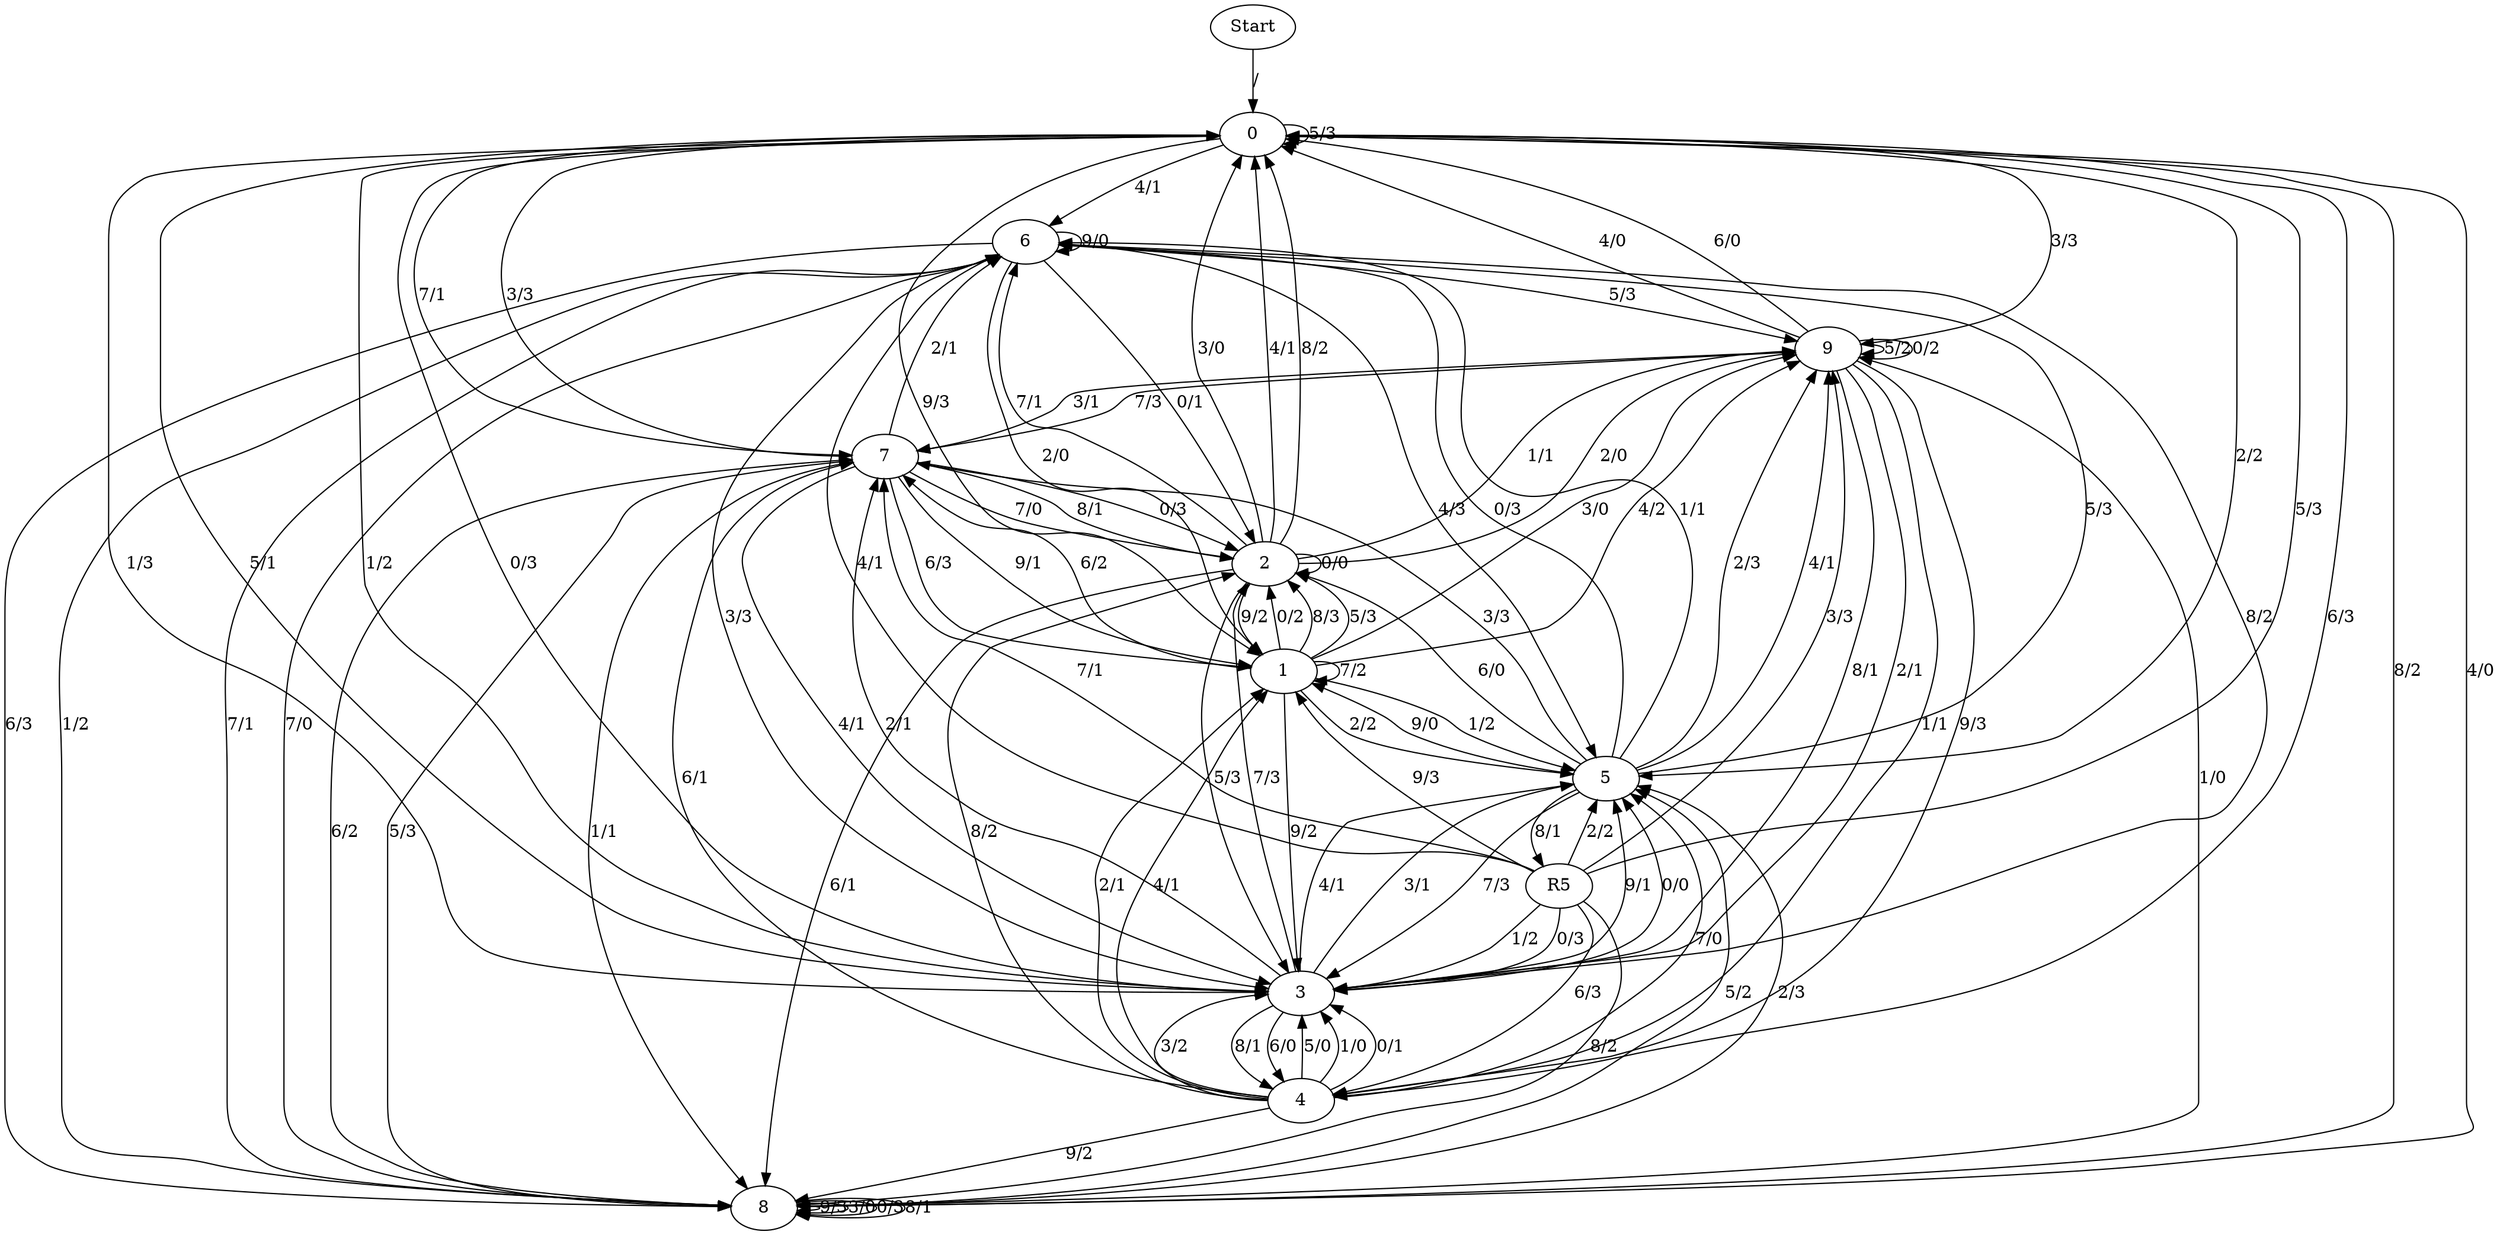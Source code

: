 digraph {
	Start -> 0 [label="/"]
	0 -> 6 [label="4/1"]
	0 -> 0 [label="5/3"]
	0 -> 9 [label="3/3"]
	0 -> 4 [label="6/3"]
	0 -> 3 [label="1/2"]
	0 -> 3 [label="0/3"]
	0 -> 5 [label="2/2"]
	0 -> 7 [label="7/1"]
	0 -> 8 [label="8/2"]
	0 -> 1 [label="9/3"]
	4 -> 5 [label="7/0"]
	4 -> 1 [label="4/1"]
	4 -> 3 [label="5/0"]
	4 -> 8 [label="9/2"]
	4 -> 7 [label="6/1"]
	4 -> 3 [label="1/0"]
	4 -> 2 [label="8/2"]
	4 -> 1 [label="2/1"]
	4 -> 3 [label="0/1"]
	4 -> 3 [label="3/2"]
	3 -> 5 [label="9/1"]
	3 -> 5 [label="0/0"]
	3 -> 0 [label="1/3"]
	3 -> 5 [label="4/1"]
	3 -> 4 [label="6/0"]
	3 -> 4 [label="8/1"]
	3 -> 2 [label="7/3"]
	3 -> 0 [label="5/1"]
	3 -> 7 [label="2/1"]
	3 -> 5 [label="3/1"]
	5 -> 9 [label="2/3"]
	5 -> 6 [label="0/3"]
	5 -> 6 [label="1/1"]
	5 -> R5 [label="8/1"]
	5 -> 9 [label="4/1"]
	5 -> 1 [label="9/0"]
	5 -> 2 [label="6/0"]
	5 -> 6 [label="5/3"]
	5 -> 3 [label="7/3"]
	5 -> 7 [label="3/3"]
	R5 -> 3 [label="0/3"]
	R5 -> 0 [label="5/3"]
	R5 -> 8 [label="8/2"]
	R5 -> 1 [label="9/3"]
	R5 -> 3 [label="1/2"]
	R5 -> 9 [label="3/3"]
	R5 -> 4 [label="6/3"]
	R5 -> 5 [label="2/2"]
	R5 -> 7 [label="7/1"]
	R5 -> 6 [label="4/1"]
	6 -> 8 [label="6/3"]
	6 -> 3 [label="8/2"]
	6 -> 8 [label="1/2"]
	6 -> 2 [label="0/1"]
	6 -> 5 [label="4/3"]
	6 -> 6 [label="9/0"]
	6 -> 9 [label="5/3"]
	6 -> 1 [label="2/0"]
	6 -> 8 [label="7/1"]
	6 -> 3 [label="3/3"]
	1 -> 2 [label="0/2"]
	1 -> 9 [label="3/0"]
	1 -> 9 [label="4/2"]
	1 -> 7 [label="6/2"]
	1 -> 5 [label="2/2"]
	1 -> 2 [label="8/3"]
	1 -> 5 [label="1/2"]
	1 -> 2 [label="5/3"]
	1 -> 1 [label="7/2"]
	1 -> 3 [label="9/2"]
	2 -> 0 [label="3/0"]
	2 -> 3 [label="5/3"]
	2 -> 0 [label="4/1"]
	2 -> 0 [label="8/2"]
	2 -> 9 [label="1/1"]
	2 -> 9 [label="2/0"]
	2 -> 6 [label="7/1"]
	2 -> 8 [label="6/1"]
	2 -> 1 [label="9/2"]
	2 -> 2 [label="0/0"]
	9 -> 0 [label="4/0"]
	9 -> 7 [label="7/3"]
	9 -> 0 [label="6/0"]
	9 -> 7 [label="3/1"]
	9 -> 4 [label="1/1"]
	9 -> 9 [label="5/2"]
	9 -> 4 [label="9/3"]
	9 -> 9 [label="0/2"]
	9 -> 3 [label="8/1"]
	9 -> 3 [label="2/1"]
	7 -> 8 [label="5/3"]
	7 -> 2 [label="8/1"]
	7 -> 6 [label="2/1"]
	7 -> 3 [label="4/1"]
	7 -> 0 [label="3/3"]
	7 -> 8 [label="1/1"]
	7 -> 1 [label="6/3"]
	7 -> 2 [label="0/3"]
	7 -> 2 [label="7/0"]
	7 -> 1 [label="9/1"]
	8 -> 8 [label="9/3"]
	8 -> 8 [label="3/0"]
	8 -> 7 [label="6/2"]
	8 -> 6 [label="7/0"]
	8 -> 5 [label="5/2"]
	8 -> 9 [label="1/0"]
	8 -> 0 [label="4/0"]
	8 -> 8 [label="0/3"]
	8 -> 8 [label="8/1"]
	8 -> 5 [label="2/3"]
}